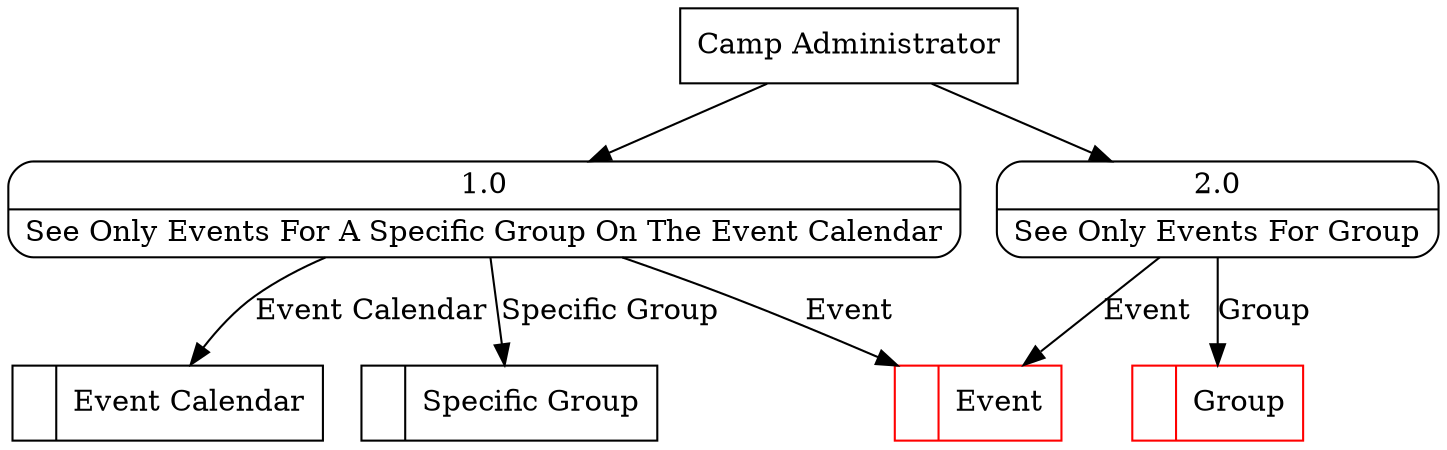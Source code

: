 digraph dfd2{ 
node[shape=record]
200 [label="<f0>  |<f1> Event " color=red];
201 [label="<f0>  |<f1> Specific Group " ];
202 [label="<f0>  |<f1> Group " color=red];
203 [label="<f0>  |<f1> Event Calendar " ];
204 [label="Camp Administrator" shape=box];
205 [label="{<f0> 1.0|<f1> See Only Events For A Specific Group On The Event Calendar }" shape=Mrecord];
206 [label="{<f0> 2.0|<f1> See Only Events For Group }" shape=Mrecord];
204 -> 205
204 -> 206
205 -> 200 [label="Event"]
205 -> 201 [label="Specific Group"]
205 -> 203 [label="Event Calendar"]
206 -> 202 [label="Group"]
206 -> 200 [label="Event"]
}